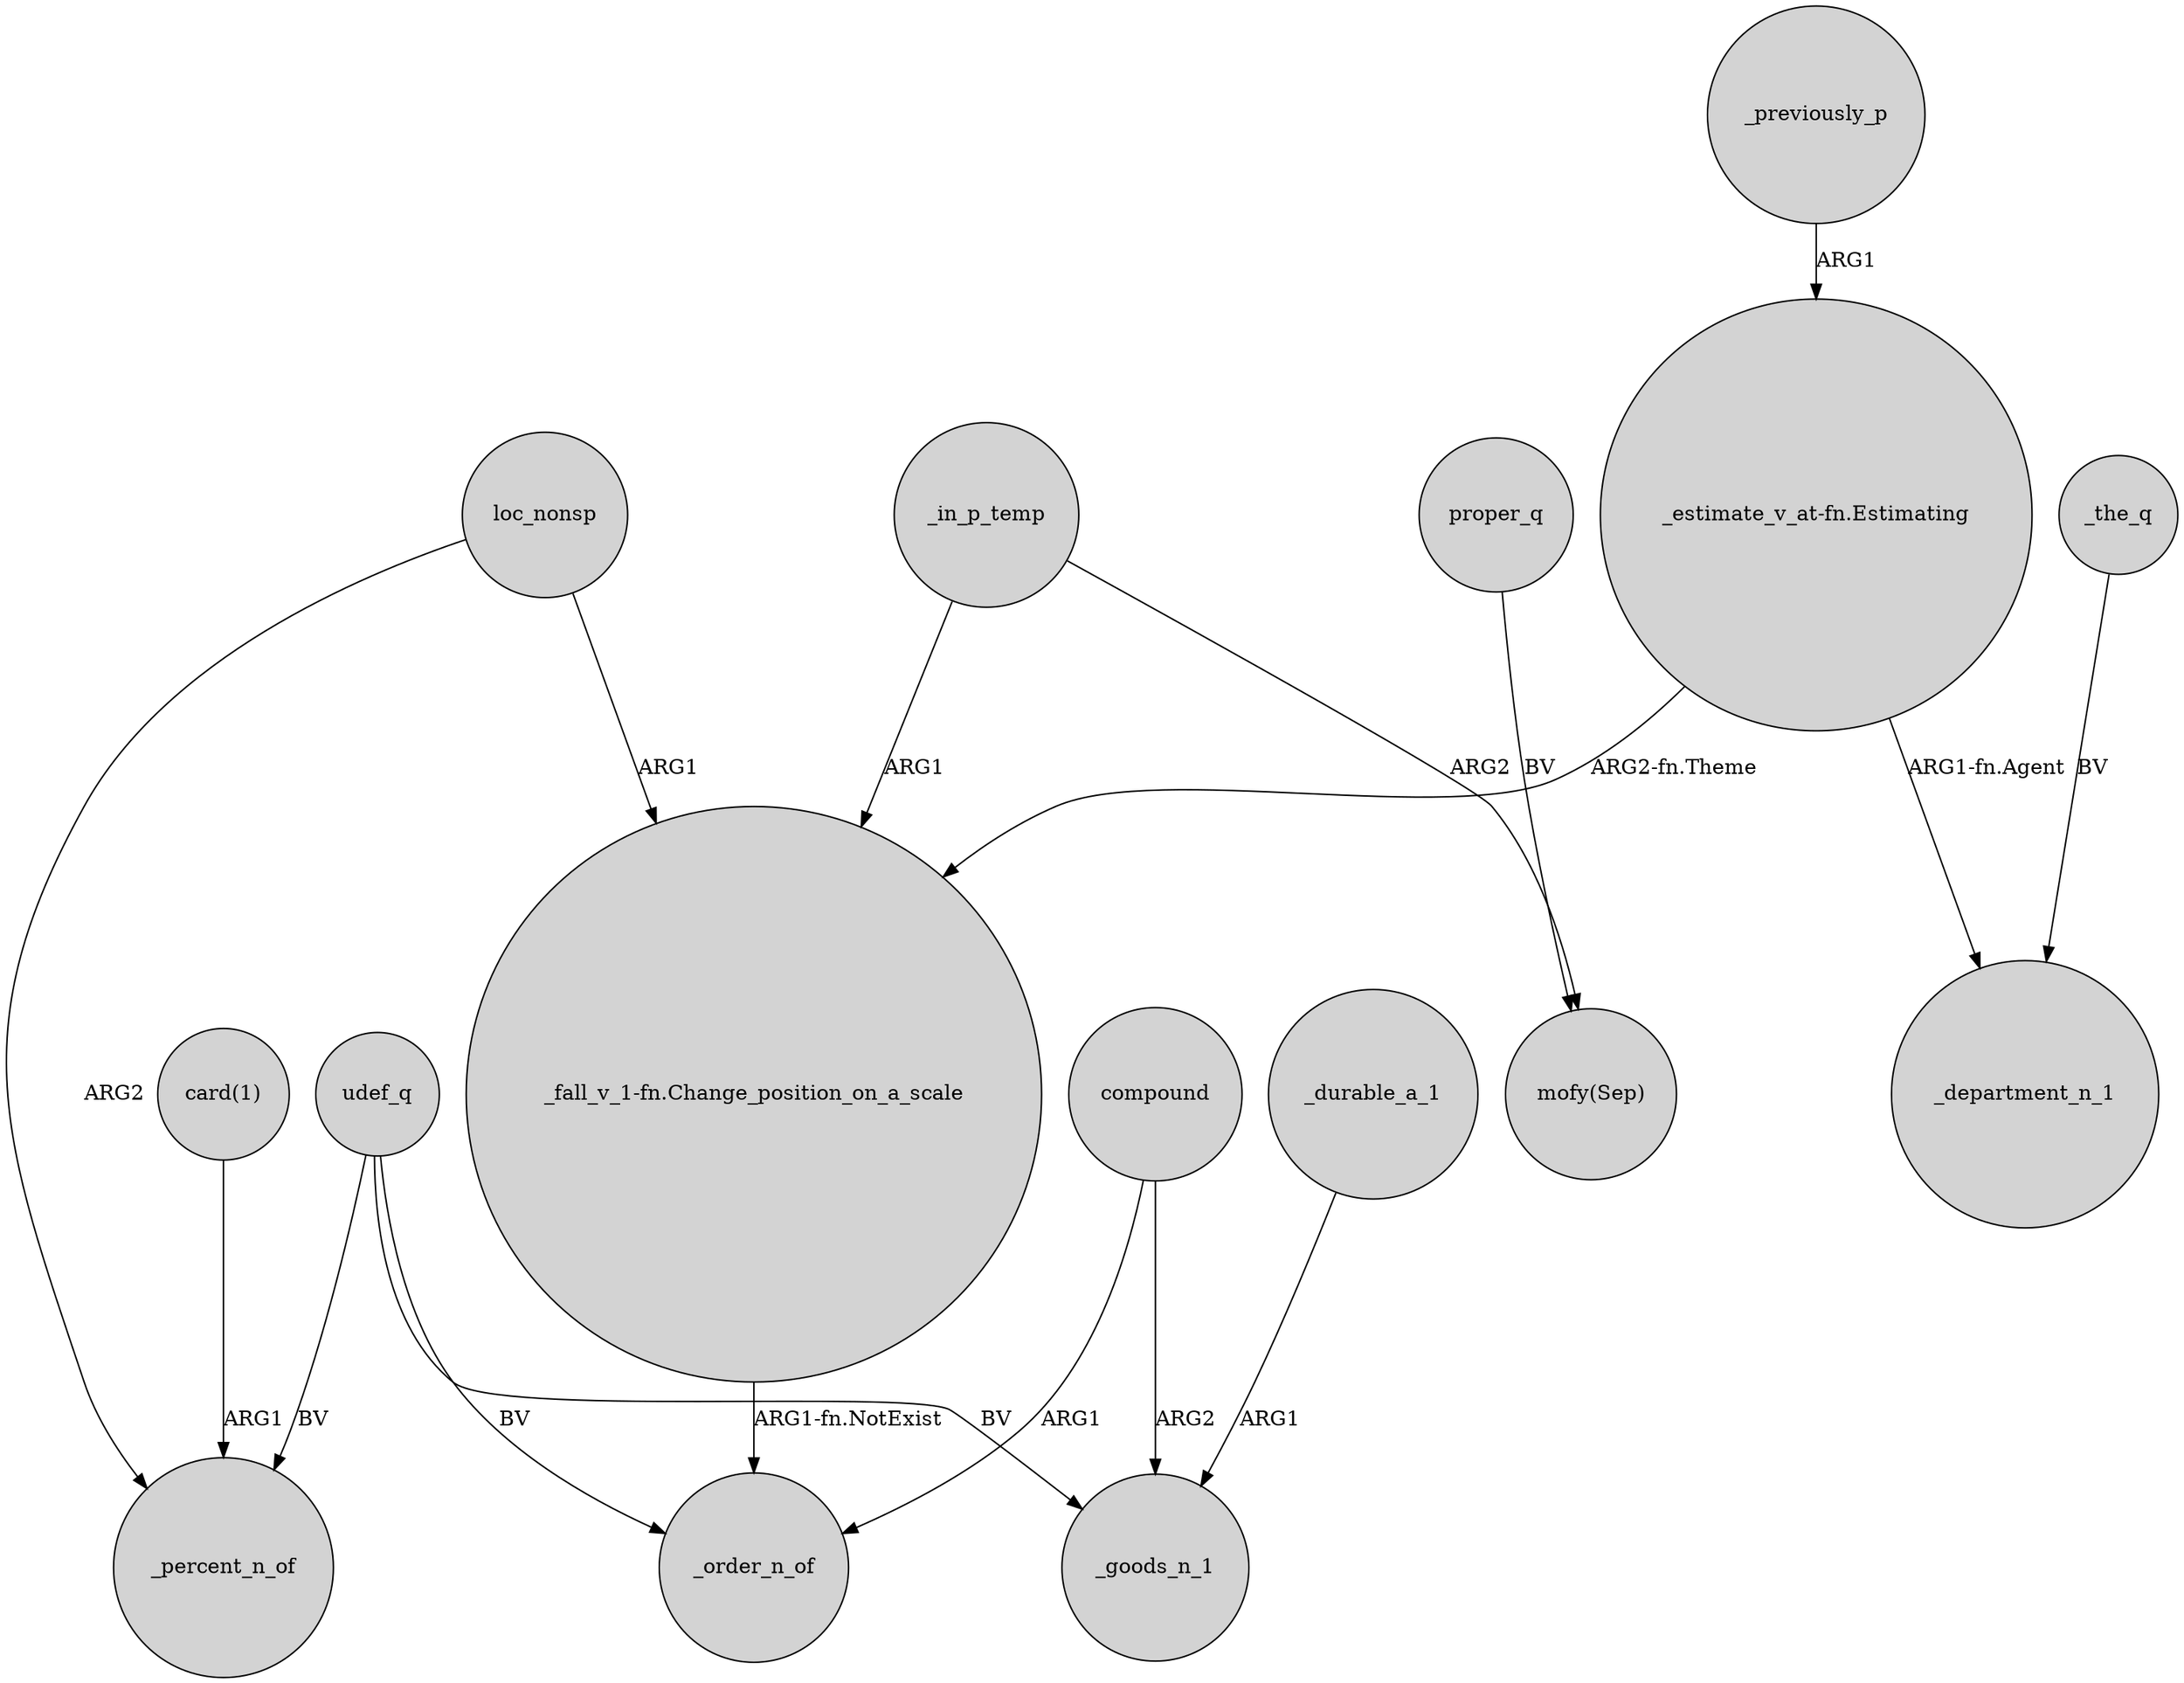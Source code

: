 digraph {
	node [shape=circle style=filled]
	"card(1)" -> _percent_n_of [label=ARG1]
	_in_p_temp -> "_fall_v_1-fn.Change_position_on_a_scale" [label=ARG1]
	loc_nonsp -> "_fall_v_1-fn.Change_position_on_a_scale" [label=ARG1]
	compound -> _order_n_of [label=ARG1]
	"_estimate_v_at-fn.Estimating" -> _department_n_1 [label="ARG1-fn.Agent"]
	compound -> _goods_n_1 [label=ARG2]
	loc_nonsp -> _percent_n_of [label=ARG2]
	udef_q -> _order_n_of [label=BV]
	udef_q -> _goods_n_1 [label=BV]
	"_estimate_v_at-fn.Estimating" -> "_fall_v_1-fn.Change_position_on_a_scale" [label="ARG2-fn.Theme"]
	udef_q -> _percent_n_of [label=BV]
	proper_q -> "mofy(Sep)" [label=BV]
	"_fall_v_1-fn.Change_position_on_a_scale" -> _order_n_of [label="ARG1-fn.NotExist"]
	_the_q -> _department_n_1 [label=BV]
	_durable_a_1 -> _goods_n_1 [label=ARG1]
	_in_p_temp -> "mofy(Sep)" [label=ARG2]
	_previously_p -> "_estimate_v_at-fn.Estimating" [label=ARG1]
}
